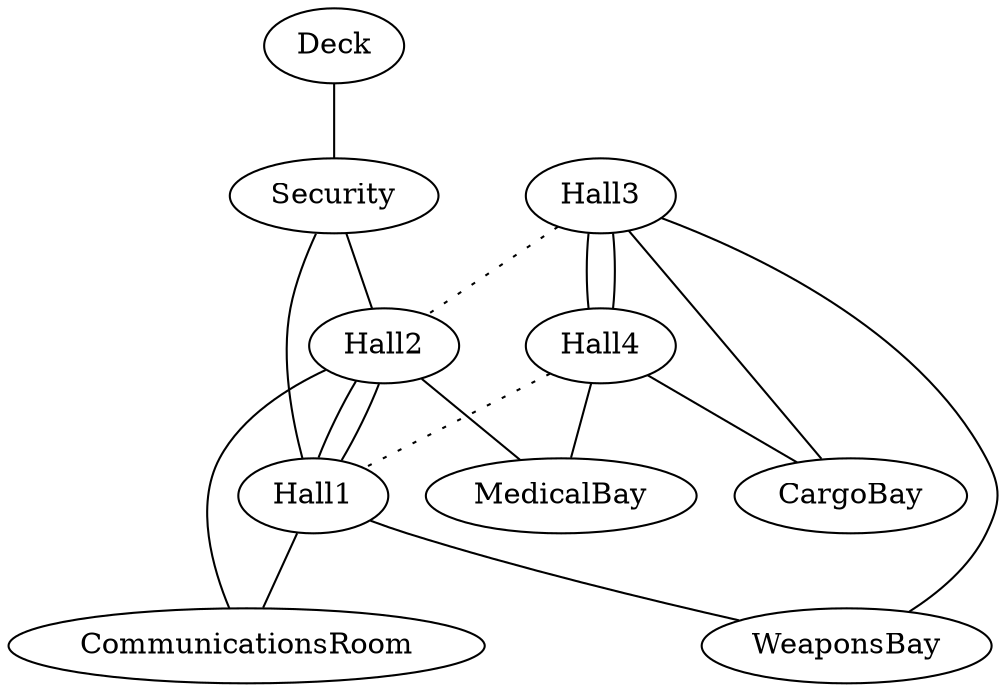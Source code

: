 graph{
    {Deck;}
    {Security;}
    {Hall2; Hall1;}
    {CommunicationsRoom; WeaponsBay; MedicalBay;}
    {Hall4; Hall3;}
    {CargoBay;}
    Deck -- Security;
    Security -- {Hall1, Hall2};
    Hall1 -- {WeaponsBay, Hall2, CommunicationsRoom};
    Hall2 -- {MedicalBay, Hall1, CommunicationsRoom};
    Hall3 -- {WeaponsBay, Hall4, CargoBay};
    Hall4 -- {MedicalBay, Hall3, CargoBay};
    Hall3 -- Hall2 [style=dotted];
    Hall4 -- Hall1 [style=dotted];
}
